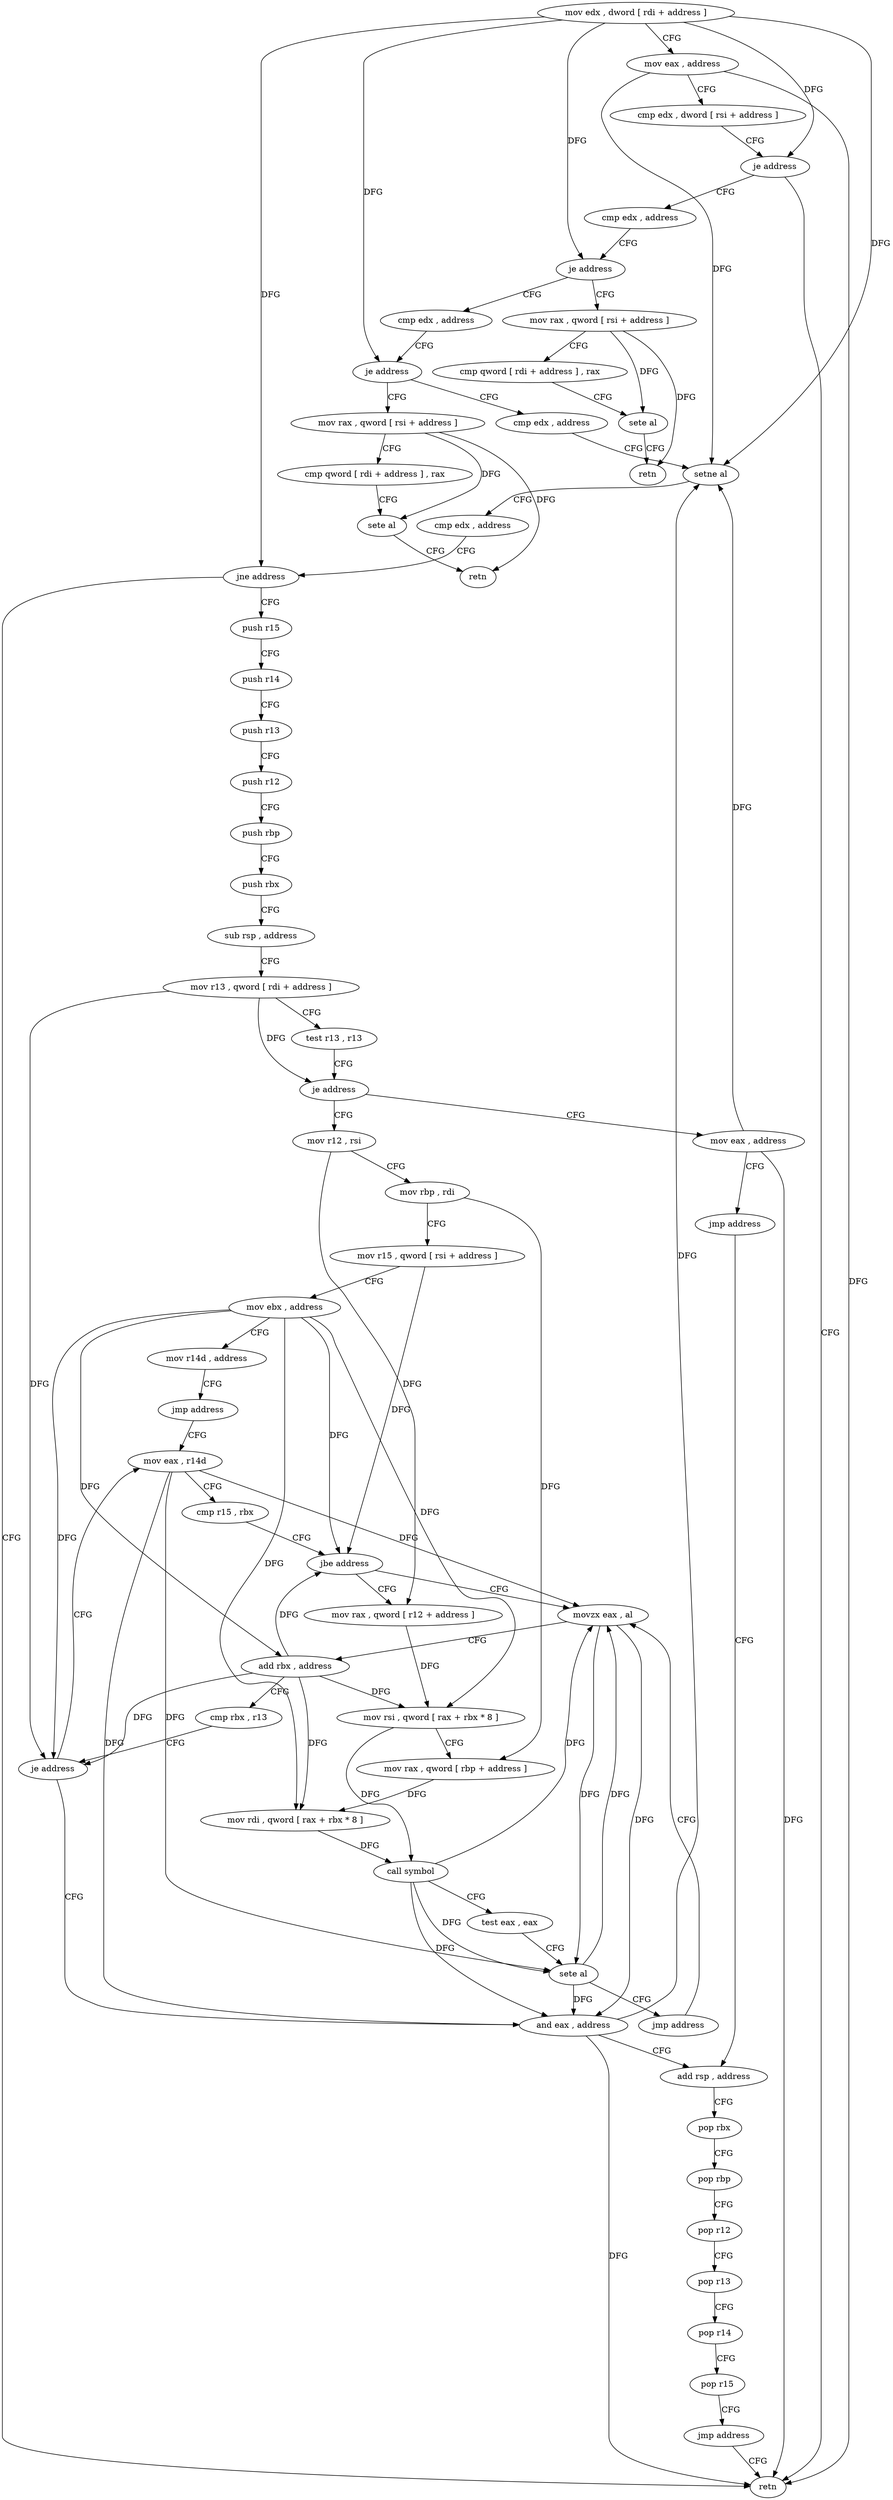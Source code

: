 digraph "func" {
"153377" [label = "mov edx , dword [ rdi + address ]" ]
"153380" [label = "mov eax , address" ]
"153385" [label = "cmp edx , dword [ rsi + address ]" ]
"153388" [label = "je address" ]
"153392" [label = "cmp edx , address" ]
"153390" [label = "retn" ]
"153395" [label = "je address" ]
"153459" [label = "mov rax , qword [ rsi + address ]" ]
"153397" [label = "cmp edx , address" ]
"153463" [label = "cmp qword [ rdi + address ] , rax" ]
"153467" [label = "sete al" ]
"153470" [label = "retn" ]
"153400" [label = "je address" ]
"153471" [label = "mov rax , qword [ rsi + address ]" ]
"153402" [label = "cmp edx , address" ]
"153475" [label = "cmp qword [ rdi + address ] , rax" ]
"153479" [label = "sete al" ]
"153482" [label = "retn" ]
"153405" [label = "setne al" ]
"153408" [label = "cmp edx , address" ]
"153411" [label = "jne address" ]
"153413" [label = "push r15" ]
"153415" [label = "push r14" ]
"153417" [label = "push r13" ]
"153419" [label = "push r12" ]
"153421" [label = "push rbp" ]
"153422" [label = "push rbx" ]
"153423" [label = "sub rsp , address" ]
"153427" [label = "mov r13 , qword [ rdi + address ]" ]
"153431" [label = "test r13 , r13" ]
"153434" [label = "je address" ]
"153554" [label = "mov eax , address" ]
"153436" [label = "mov r12 , rsi" ]
"153559" [label = "jmp address" ]
"153535" [label = "add rsp , address" ]
"153439" [label = "mov rbp , rdi" ]
"153442" [label = "mov r15 , qword [ rsi + address ]" ]
"153446" [label = "mov ebx , address" ]
"153451" [label = "mov r14d , address" ]
"153457" [label = "jmp address" ]
"153495" [label = "mov eax , r14d" ]
"153539" [label = "pop rbx" ]
"153540" [label = "pop rbp" ]
"153541" [label = "pop r12" ]
"153543" [label = "pop r13" ]
"153545" [label = "pop r14" ]
"153547" [label = "pop r15" ]
"153549" [label = "jmp address" ]
"153498" [label = "cmp r15 , rbx" ]
"153501" [label = "jbe address" ]
"153483" [label = "movzx eax , al" ]
"153503" [label = "mov rax , qword [ r12 + address ]" ]
"153486" [label = "add rbx , address" ]
"153490" [label = "cmp rbx , r13" ]
"153493" [label = "je address" ]
"153532" [label = "and eax , address" ]
"153508" [label = "mov rsi , qword [ rax + rbx * 8 ]" ]
"153512" [label = "mov rax , qword [ rbp + address ]" ]
"153516" [label = "mov rdi , qword [ rax + rbx * 8 ]" ]
"153520" [label = "call symbol" ]
"153525" [label = "test eax , eax" ]
"153527" [label = "sete al" ]
"153530" [label = "jmp address" ]
"153377" -> "153380" [ label = "CFG" ]
"153377" -> "153388" [ label = "DFG" ]
"153377" -> "153395" [ label = "DFG" ]
"153377" -> "153400" [ label = "DFG" ]
"153377" -> "153405" [ label = "DFG" ]
"153377" -> "153411" [ label = "DFG" ]
"153380" -> "153385" [ label = "CFG" ]
"153380" -> "153390" [ label = "DFG" ]
"153380" -> "153405" [ label = "DFG" ]
"153385" -> "153388" [ label = "CFG" ]
"153388" -> "153392" [ label = "CFG" ]
"153388" -> "153390" [ label = "CFG" ]
"153392" -> "153395" [ label = "CFG" ]
"153395" -> "153459" [ label = "CFG" ]
"153395" -> "153397" [ label = "CFG" ]
"153459" -> "153463" [ label = "CFG" ]
"153459" -> "153467" [ label = "DFG" ]
"153459" -> "153470" [ label = "DFG" ]
"153397" -> "153400" [ label = "CFG" ]
"153463" -> "153467" [ label = "CFG" ]
"153467" -> "153470" [ label = "CFG" ]
"153400" -> "153471" [ label = "CFG" ]
"153400" -> "153402" [ label = "CFG" ]
"153471" -> "153475" [ label = "CFG" ]
"153471" -> "153479" [ label = "DFG" ]
"153471" -> "153482" [ label = "DFG" ]
"153402" -> "153405" [ label = "CFG" ]
"153475" -> "153479" [ label = "CFG" ]
"153479" -> "153482" [ label = "CFG" ]
"153405" -> "153408" [ label = "CFG" ]
"153408" -> "153411" [ label = "CFG" ]
"153411" -> "153390" [ label = "CFG" ]
"153411" -> "153413" [ label = "CFG" ]
"153413" -> "153415" [ label = "CFG" ]
"153415" -> "153417" [ label = "CFG" ]
"153417" -> "153419" [ label = "CFG" ]
"153419" -> "153421" [ label = "CFG" ]
"153421" -> "153422" [ label = "CFG" ]
"153422" -> "153423" [ label = "CFG" ]
"153423" -> "153427" [ label = "CFG" ]
"153427" -> "153431" [ label = "CFG" ]
"153427" -> "153434" [ label = "DFG" ]
"153427" -> "153493" [ label = "DFG" ]
"153431" -> "153434" [ label = "CFG" ]
"153434" -> "153554" [ label = "CFG" ]
"153434" -> "153436" [ label = "CFG" ]
"153554" -> "153559" [ label = "CFG" ]
"153554" -> "153390" [ label = "DFG" ]
"153554" -> "153405" [ label = "DFG" ]
"153436" -> "153439" [ label = "CFG" ]
"153436" -> "153503" [ label = "DFG" ]
"153559" -> "153535" [ label = "CFG" ]
"153535" -> "153539" [ label = "CFG" ]
"153439" -> "153442" [ label = "CFG" ]
"153439" -> "153512" [ label = "DFG" ]
"153442" -> "153446" [ label = "CFG" ]
"153442" -> "153501" [ label = "DFG" ]
"153446" -> "153451" [ label = "CFG" ]
"153446" -> "153501" [ label = "DFG" ]
"153446" -> "153486" [ label = "DFG" ]
"153446" -> "153493" [ label = "DFG" ]
"153446" -> "153508" [ label = "DFG" ]
"153446" -> "153516" [ label = "DFG" ]
"153451" -> "153457" [ label = "CFG" ]
"153457" -> "153495" [ label = "CFG" ]
"153495" -> "153498" [ label = "CFG" ]
"153495" -> "153483" [ label = "DFG" ]
"153495" -> "153527" [ label = "DFG" ]
"153495" -> "153532" [ label = "DFG" ]
"153539" -> "153540" [ label = "CFG" ]
"153540" -> "153541" [ label = "CFG" ]
"153541" -> "153543" [ label = "CFG" ]
"153543" -> "153545" [ label = "CFG" ]
"153545" -> "153547" [ label = "CFG" ]
"153547" -> "153549" [ label = "CFG" ]
"153549" -> "153390" [ label = "CFG" ]
"153498" -> "153501" [ label = "CFG" ]
"153501" -> "153483" [ label = "CFG" ]
"153501" -> "153503" [ label = "CFG" ]
"153483" -> "153486" [ label = "CFG" ]
"153483" -> "153527" [ label = "DFG" ]
"153483" -> "153532" [ label = "DFG" ]
"153503" -> "153508" [ label = "DFG" ]
"153486" -> "153490" [ label = "CFG" ]
"153486" -> "153501" [ label = "DFG" ]
"153486" -> "153493" [ label = "DFG" ]
"153486" -> "153508" [ label = "DFG" ]
"153486" -> "153516" [ label = "DFG" ]
"153490" -> "153493" [ label = "CFG" ]
"153493" -> "153532" [ label = "CFG" ]
"153493" -> "153495" [ label = "CFG" ]
"153532" -> "153535" [ label = "CFG" ]
"153532" -> "153390" [ label = "DFG" ]
"153532" -> "153405" [ label = "DFG" ]
"153508" -> "153512" [ label = "CFG" ]
"153508" -> "153520" [ label = "DFG" ]
"153512" -> "153516" [ label = "DFG" ]
"153516" -> "153520" [ label = "DFG" ]
"153520" -> "153525" [ label = "CFG" ]
"153520" -> "153483" [ label = "DFG" ]
"153520" -> "153527" [ label = "DFG" ]
"153520" -> "153532" [ label = "DFG" ]
"153525" -> "153527" [ label = "CFG" ]
"153527" -> "153530" [ label = "CFG" ]
"153527" -> "153483" [ label = "DFG" ]
"153527" -> "153532" [ label = "DFG" ]
"153530" -> "153483" [ label = "CFG" ]
}
